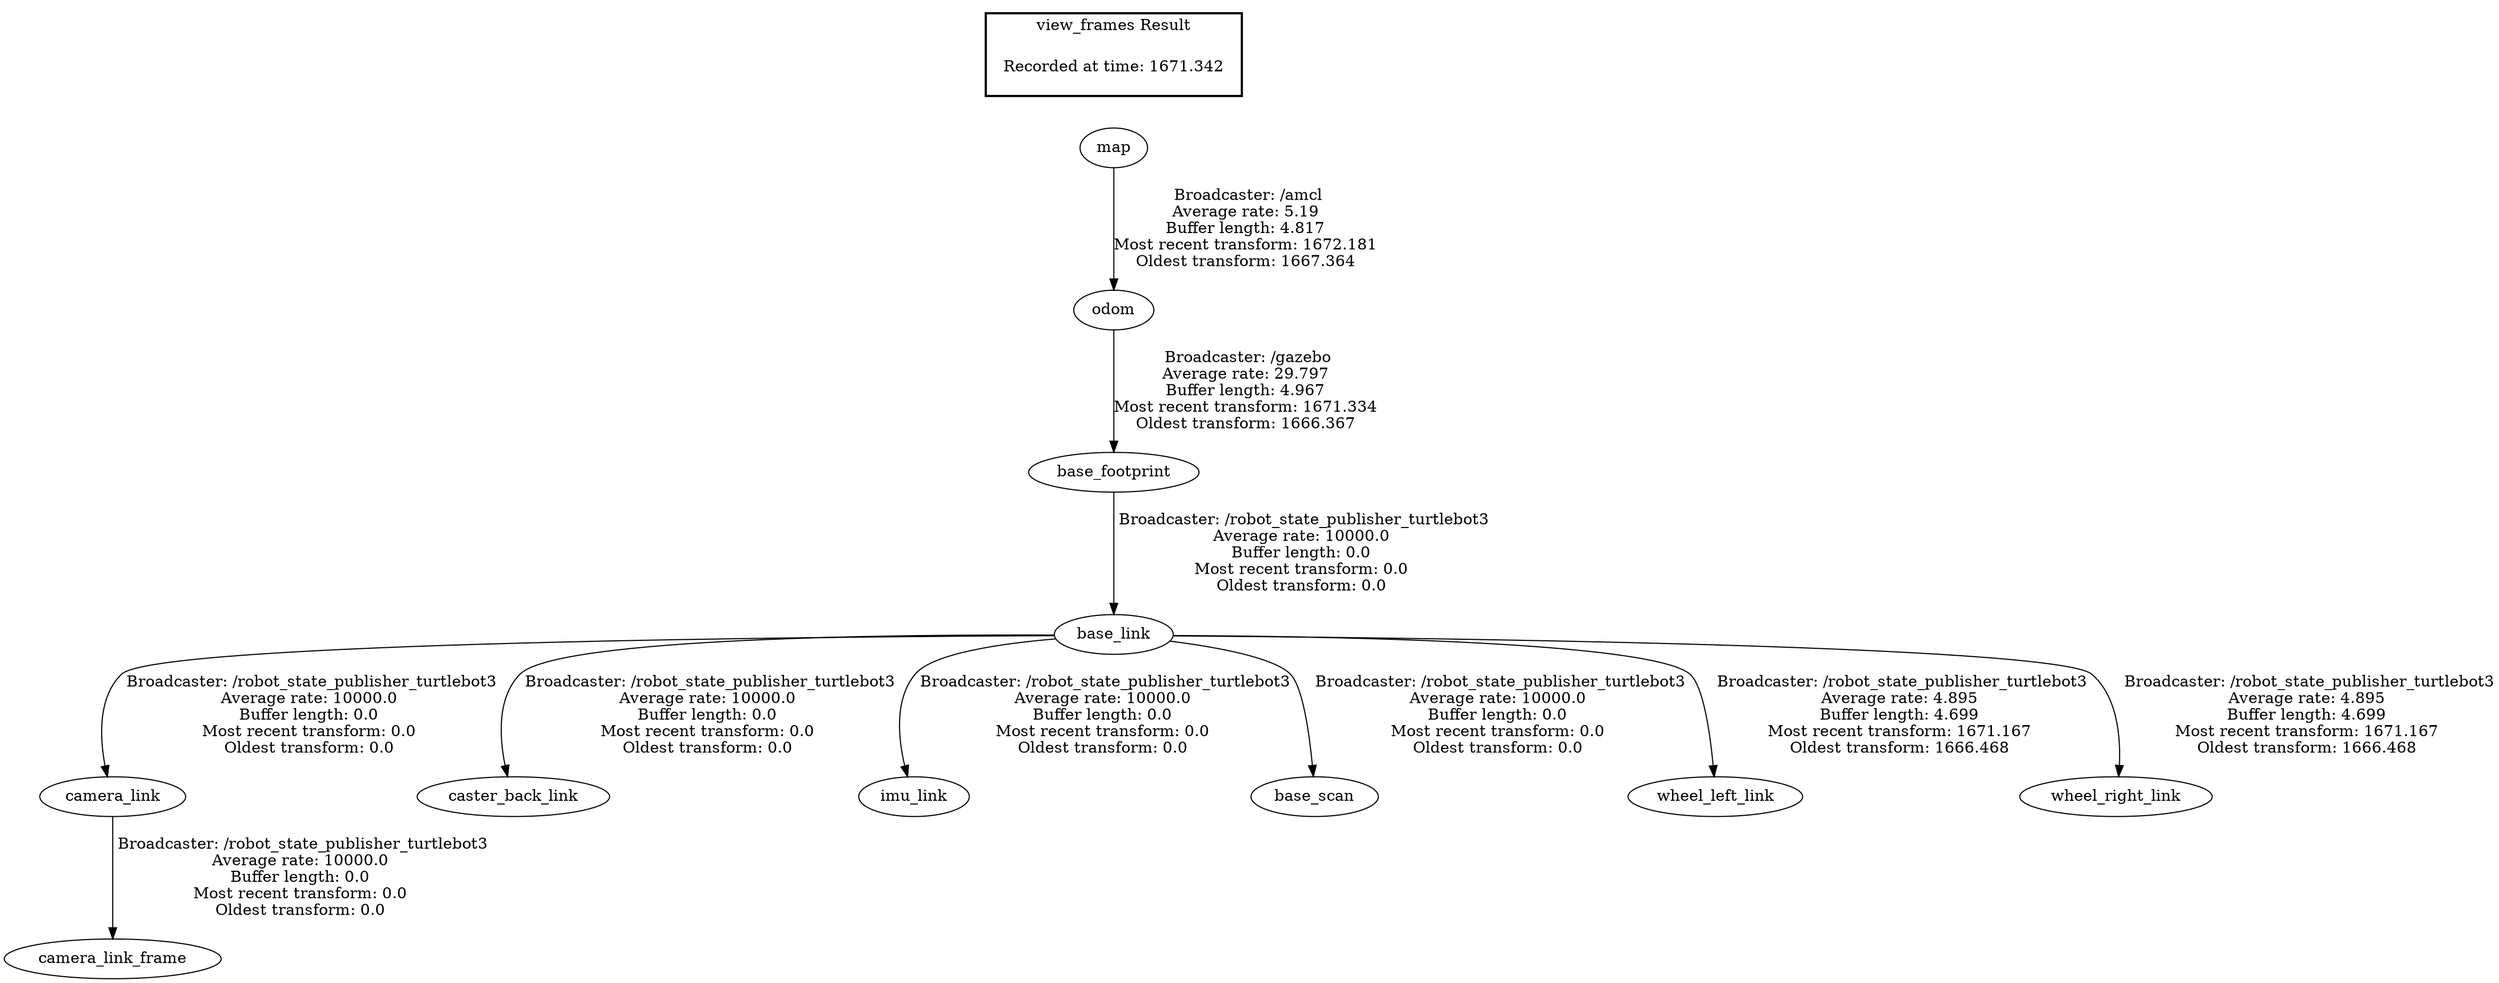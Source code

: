 digraph G {
"base_footprint" -> "base_link"[label=" Broadcaster: /robot_state_publisher_turtlebot3\nAverage rate: 10000.0\nBuffer length: 0.0\nMost recent transform: 0.0\nOldest transform: 0.0\n"];
"odom" -> "base_footprint"[label=" Broadcaster: /gazebo\nAverage rate: 29.797\nBuffer length: 4.967\nMost recent transform: 1671.334\nOldest transform: 1666.367\n"];
"camera_link" -> "camera_link_frame"[label=" Broadcaster: /robot_state_publisher_turtlebot3\nAverage rate: 10000.0\nBuffer length: 0.0\nMost recent transform: 0.0\nOldest transform: 0.0\n"];
"base_link" -> "camera_link"[label=" Broadcaster: /robot_state_publisher_turtlebot3\nAverage rate: 10000.0\nBuffer length: 0.0\nMost recent transform: 0.0\nOldest transform: 0.0\n"];
"base_link" -> "caster_back_link"[label=" Broadcaster: /robot_state_publisher_turtlebot3\nAverage rate: 10000.0\nBuffer length: 0.0\nMost recent transform: 0.0\nOldest transform: 0.0\n"];
"base_link" -> "imu_link"[label=" Broadcaster: /robot_state_publisher_turtlebot3\nAverage rate: 10000.0\nBuffer length: 0.0\nMost recent transform: 0.0\nOldest transform: 0.0\n"];
"base_link" -> "base_scan"[label=" Broadcaster: /robot_state_publisher_turtlebot3\nAverage rate: 10000.0\nBuffer length: 0.0\nMost recent transform: 0.0\nOldest transform: 0.0\n"];
"map" -> "odom"[label=" Broadcaster: /amcl\nAverage rate: 5.19\nBuffer length: 4.817\nMost recent transform: 1672.181\nOldest transform: 1667.364\n"];
"base_link" -> "wheel_left_link"[label=" Broadcaster: /robot_state_publisher_turtlebot3\nAverage rate: 4.895\nBuffer length: 4.699\nMost recent transform: 1671.167\nOldest transform: 1666.468\n"];
"base_link" -> "wheel_right_link"[label=" Broadcaster: /robot_state_publisher_turtlebot3\nAverage rate: 4.895\nBuffer length: 4.699\nMost recent transform: 1671.167\nOldest transform: 1666.468\n"];
edge [style=invis];
 subgraph cluster_legend { style=bold; color=black; label ="view_frames Result";
"Recorded at time: 1671.342"[ shape=plaintext ] ;
}->"map";
}